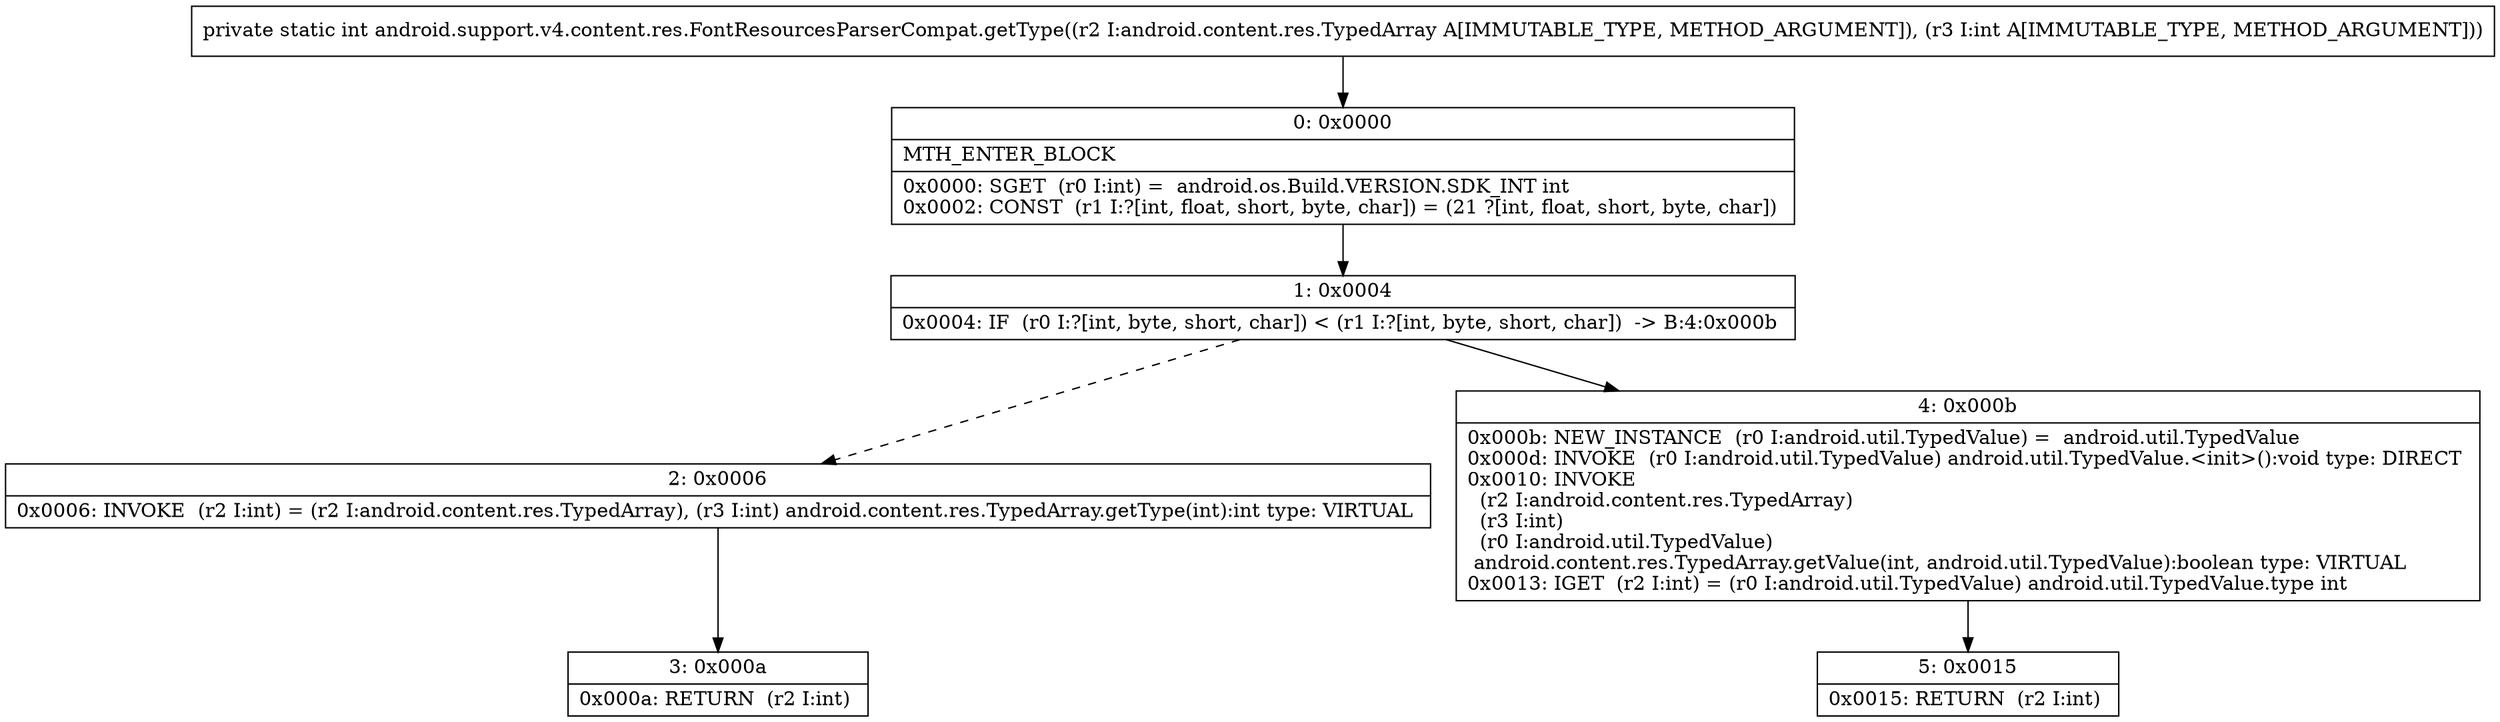 digraph "CFG forandroid.support.v4.content.res.FontResourcesParserCompat.getType(Landroid\/content\/res\/TypedArray;I)I" {
Node_0 [shape=record,label="{0\:\ 0x0000|MTH_ENTER_BLOCK\l|0x0000: SGET  (r0 I:int) =  android.os.Build.VERSION.SDK_INT int \l0x0002: CONST  (r1 I:?[int, float, short, byte, char]) = (21 ?[int, float, short, byte, char]) \l}"];
Node_1 [shape=record,label="{1\:\ 0x0004|0x0004: IF  (r0 I:?[int, byte, short, char]) \< (r1 I:?[int, byte, short, char])  \-\> B:4:0x000b \l}"];
Node_2 [shape=record,label="{2\:\ 0x0006|0x0006: INVOKE  (r2 I:int) = (r2 I:android.content.res.TypedArray), (r3 I:int) android.content.res.TypedArray.getType(int):int type: VIRTUAL \l}"];
Node_3 [shape=record,label="{3\:\ 0x000a|0x000a: RETURN  (r2 I:int) \l}"];
Node_4 [shape=record,label="{4\:\ 0x000b|0x000b: NEW_INSTANCE  (r0 I:android.util.TypedValue) =  android.util.TypedValue \l0x000d: INVOKE  (r0 I:android.util.TypedValue) android.util.TypedValue.\<init\>():void type: DIRECT \l0x0010: INVOKE  \l  (r2 I:android.content.res.TypedArray)\l  (r3 I:int)\l  (r0 I:android.util.TypedValue)\l android.content.res.TypedArray.getValue(int, android.util.TypedValue):boolean type: VIRTUAL \l0x0013: IGET  (r2 I:int) = (r0 I:android.util.TypedValue) android.util.TypedValue.type int \l}"];
Node_5 [shape=record,label="{5\:\ 0x0015|0x0015: RETURN  (r2 I:int) \l}"];
MethodNode[shape=record,label="{private static int android.support.v4.content.res.FontResourcesParserCompat.getType((r2 I:android.content.res.TypedArray A[IMMUTABLE_TYPE, METHOD_ARGUMENT]), (r3 I:int A[IMMUTABLE_TYPE, METHOD_ARGUMENT])) }"];
MethodNode -> Node_0;
Node_0 -> Node_1;
Node_1 -> Node_2[style=dashed];
Node_1 -> Node_4;
Node_2 -> Node_3;
Node_4 -> Node_5;
}

